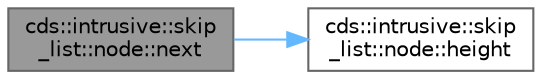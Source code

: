 digraph "cds::intrusive::skip_list::node::next"
{
 // LATEX_PDF_SIZE
  bgcolor="transparent";
  edge [fontname=Helvetica,fontsize=10,labelfontname=Helvetica,labelfontsize=10];
  node [fontname=Helvetica,fontsize=10,shape=box,height=0.2,width=0.4];
  rankdir="LR";
  Node1 [id="Node000001",label="cds::intrusive::skip\l_list::node::next",height=0.2,width=0.4,color="gray40", fillcolor="grey60", style="filled", fontcolor="black",tooltip="Access to element of next pointer array"];
  Node1 -> Node2 [id="edge1_Node000001_Node000002",color="steelblue1",style="solid",tooltip=" "];
  Node2 [id="Node000002",label="cds::intrusive::skip\l_list::node::height",height=0.2,width=0.4,color="grey40", fillcolor="white", style="filled",URL="$classcds_1_1intrusive_1_1skip__list_1_1node.html#a4b89541828a762bdaf89ed97ab368b35",tooltip="Height of the node"];
}
